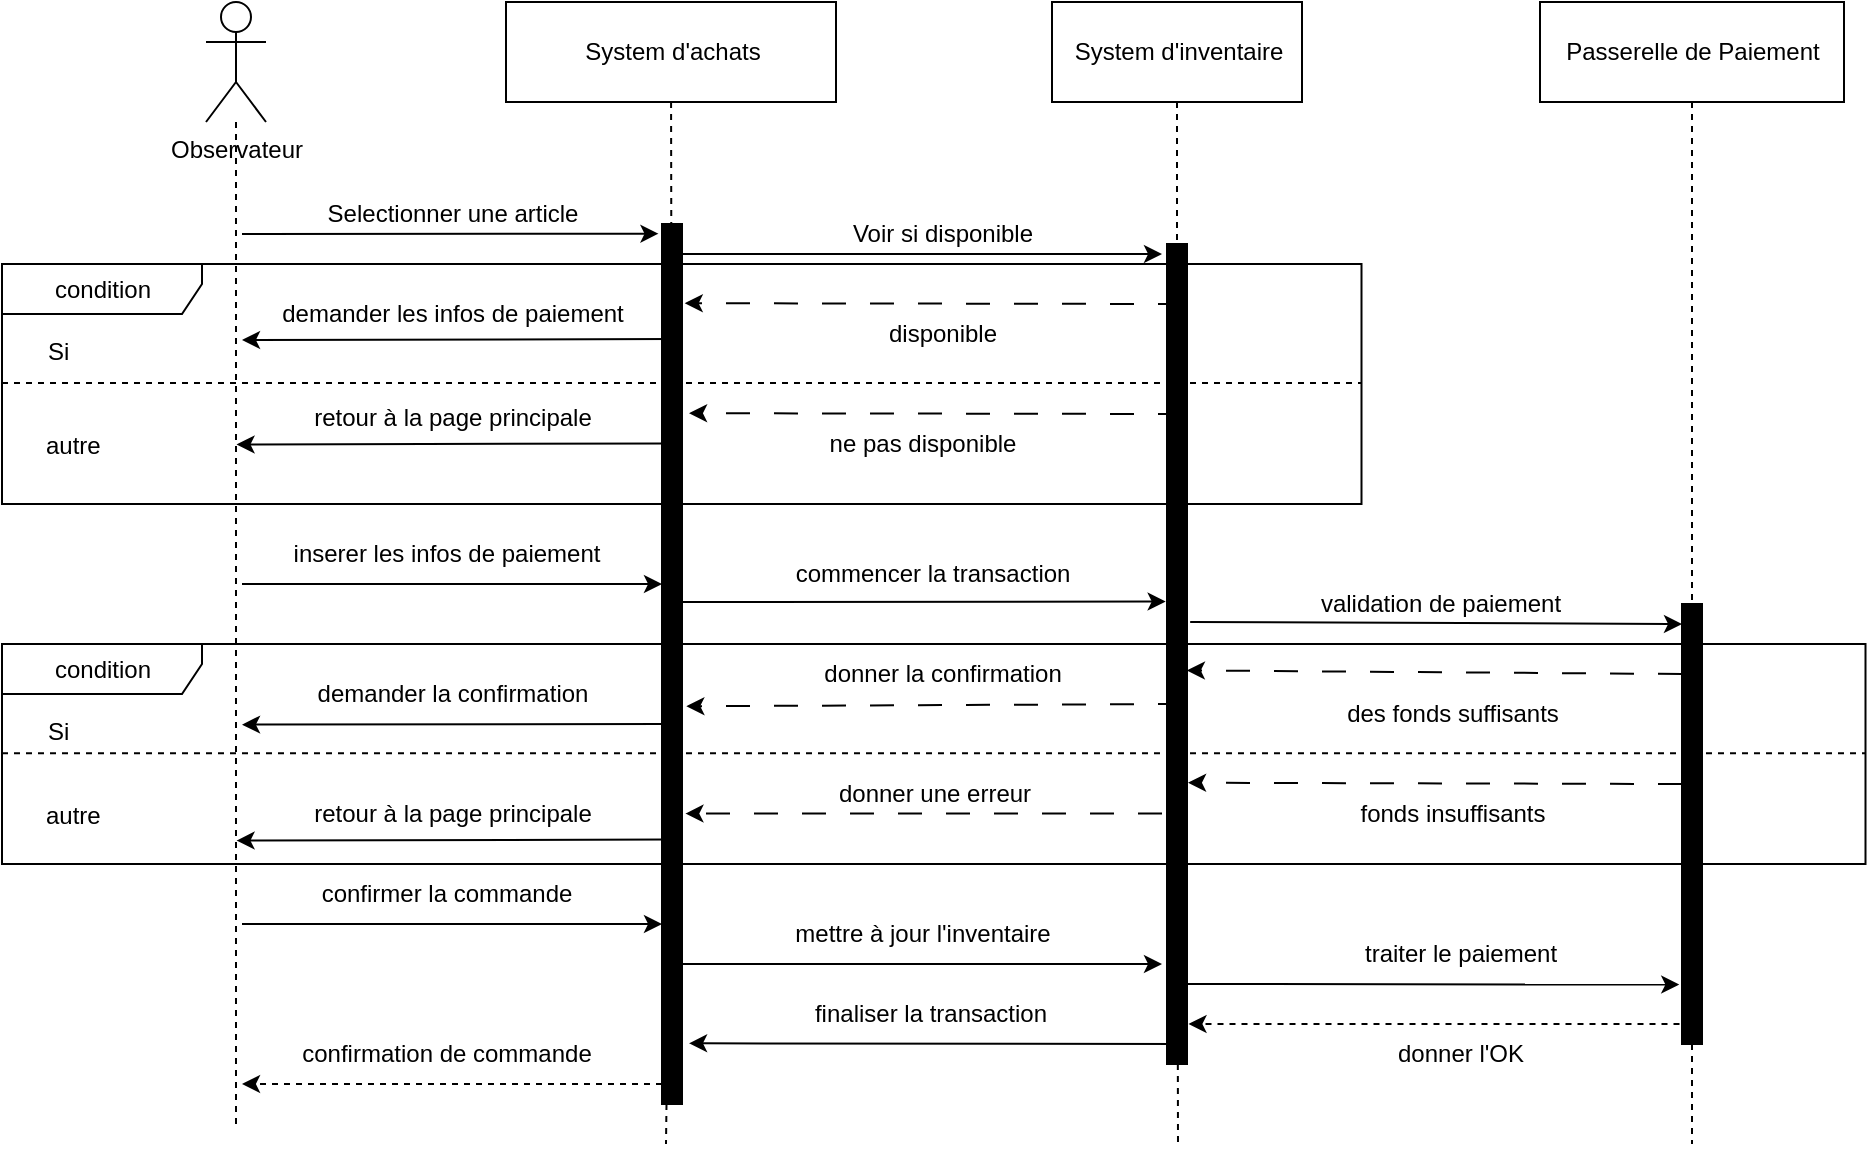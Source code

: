 <mxfile>
    <diagram id="v48XJn3UmZ6kGl3JZtfX" name="Page-1">
        <mxGraphModel dx="1973" dy="1067" grid="1" gridSize="10" guides="1" tooltips="1" connect="1" arrows="1" fold="1" page="1" pageScale="1" pageWidth="1000" pageHeight="700" math="0" shadow="0">
            <root>
                <mxCell id="0"/>
                <mxCell id="1" parent="0"/>
                <mxCell id="25" value="condition" style="shape=umlFrame;tabWidth=110;tabHeight=30;tabPosition=left;html=1;boundedLbl=1;labelInHeader=1;width=100;height=25;" vertex="1" parent="1">
                    <mxGeometry x="34" y="195" width="679.75" height="120" as="geometry"/>
                </mxCell>
                <mxCell id="26" value="Si" style="text" vertex="1" parent="25">
                    <mxGeometry width="20" height="20" relative="1" as="geometry">
                        <mxPoint x="21" y="30" as="offset"/>
                    </mxGeometry>
                </mxCell>
                <mxCell id="27" value="autre" style="line;strokeWidth=1;dashed=1;labelPosition=center;verticalLabelPosition=bottom;align=left;verticalAlign=top;spacingLeft=20;spacingTop=15;" vertex="1" parent="25">
                    <mxGeometry y="57.143" width="679.75" height="4.8" as="geometry"/>
                </mxCell>
                <mxCell id="30" value="" style="endArrow=classic;html=1;dashed=1;dashPattern=12 12;entryX=1.136;entryY=0.09;entryDx=0;entryDy=0;entryPerimeter=0;" edge="1" parent="25" target="115">
                    <mxGeometry width="50" height="50" relative="1" as="geometry">
                        <mxPoint x="590" y="20" as="sourcePoint"/>
                        <mxPoint x="334.3" y="20" as="targetPoint"/>
                    </mxGeometry>
                </mxCell>
                <mxCell id="31" value="disponible" style="text;html=1;align=center;verticalAlign=middle;resizable=0;points=[];autosize=1;strokeColor=none;fillColor=none;" vertex="1" parent="25">
                    <mxGeometry x="429.998" y="20" width="80" height="30" as="geometry"/>
                </mxCell>
                <mxCell id="34" value="" style="endArrow=classic;html=1;dashed=1;dashPattern=12 12;entryX=1.352;entryY=0.215;entryDx=0;entryDy=0;entryPerimeter=0;" edge="1" parent="25" target="115">
                    <mxGeometry width="50" height="50" relative="1" as="geometry">
                        <mxPoint x="590" y="75" as="sourcePoint"/>
                        <mxPoint x="334.3" y="75" as="targetPoint"/>
                    </mxGeometry>
                </mxCell>
                <mxCell id="35" value="ne pas disponible" style="text;html=1;align=center;verticalAlign=middle;resizable=0;points=[];autosize=1;strokeColor=none;fillColor=none;" vertex="1" parent="25">
                    <mxGeometry x="400.0" y="75" width="120" height="30" as="geometry"/>
                </mxCell>
                <mxCell id="36" value="" style="endArrow=classic;html=1;" edge="1" parent="25">
                    <mxGeometry width="50" height="50" relative="1" as="geometry">
                        <mxPoint x="335.445" y="37.5" as="sourcePoint"/>
                        <mxPoint x="120" y="38" as="targetPoint"/>
                    </mxGeometry>
                </mxCell>
                <mxCell id="37" value="demander les infos de paiement" style="text;html=1;align=center;verticalAlign=middle;resizable=0;points=[];autosize=1;strokeColor=none;fillColor=none;" vertex="1" parent="25">
                    <mxGeometry x="129.997" y="10" width="190" height="30" as="geometry"/>
                </mxCell>
                <mxCell id="66" value="" style="endArrow=classic;html=1;" edge="1" parent="25">
                    <mxGeometry width="50" height="50" relative="1" as="geometry">
                        <mxPoint x="332.715" y="89.75" as="sourcePoint"/>
                        <mxPoint x="117.27" y="90.25" as="targetPoint"/>
                    </mxGeometry>
                </mxCell>
                <mxCell id="67" value="retour à la page principale" style="text;html=1;align=center;verticalAlign=middle;resizable=0;points=[];autosize=1;strokeColor=none;fillColor=none;" vertex="1" parent="25">
                    <mxGeometry x="145.0" y="61.94" width="160" height="30" as="geometry"/>
                </mxCell>
                <mxCell id="7" style="edgeStyle=none;html=1;endArrow=none;endFill=0;dashed=1;" edge="1" parent="1" source="2">
                    <mxGeometry relative="1" as="geometry">
                        <mxPoint x="151" y="625" as="targetPoint"/>
                    </mxGeometry>
                </mxCell>
                <mxCell id="2" value="Observateur" style="shape=umlActor;verticalLabelPosition=bottom;verticalAlign=top;html=1;" vertex="1" parent="1">
                    <mxGeometry x="136" y="64" width="30" height="60" as="geometry"/>
                </mxCell>
                <mxCell id="5" value="System d'achats" style="html=1;" vertex="1" parent="1">
                    <mxGeometry x="286" y="64" width="165" height="50" as="geometry"/>
                </mxCell>
                <mxCell id="6" value="System d'inventaire" style="html=1;" vertex="1" parent="1">
                    <mxGeometry x="559" y="64" width="125" height="50" as="geometry"/>
                </mxCell>
                <mxCell id="8" style="edgeStyle=none;html=1;endArrow=none;endFill=0;dashed=1;startArrow=none;" edge="1" parent="1" source="115">
                    <mxGeometry relative="1" as="geometry">
                        <mxPoint x="366" y="635" as="targetPoint"/>
                        <mxPoint x="365.66" y="114.0" as="sourcePoint"/>
                    </mxGeometry>
                </mxCell>
                <mxCell id="9" style="edgeStyle=none;html=1;endArrow=none;endFill=0;dashed=1;startArrow=none;" edge="1" parent="1" source="121">
                    <mxGeometry relative="1" as="geometry">
                        <mxPoint x="622" y="635" as="targetPoint"/>
                        <mxPoint x="622.47" y="114.0" as="sourcePoint"/>
                        <Array as="points"/>
                    </mxGeometry>
                </mxCell>
                <mxCell id="17" value="Passerelle de Paiement" style="html=1;" vertex="1" parent="1">
                    <mxGeometry x="803" y="64" width="152" height="50" as="geometry"/>
                </mxCell>
                <mxCell id="18" style="edgeStyle=none;html=1;endArrow=none;endFill=0;dashed=1;startArrow=none;" edge="1" parent="1" source="124">
                    <mxGeometry relative="1" as="geometry">
                        <mxPoint x="879" y="635" as="targetPoint"/>
                        <mxPoint x="880.47" y="114.0" as="sourcePoint"/>
                        <Array as="points"/>
                    </mxGeometry>
                </mxCell>
                <mxCell id="19" value="" style="endArrow=classic;html=1;entryX=-0.177;entryY=0.011;entryDx=0;entryDy=0;entryPerimeter=0;" edge="1" parent="1" target="115">
                    <mxGeometry width="50" height="50" relative="1" as="geometry">
                        <mxPoint x="154" y="180" as="sourcePoint"/>
                        <mxPoint x="368" y="180" as="targetPoint"/>
                    </mxGeometry>
                </mxCell>
                <mxCell id="20" value="Selectionner une article" style="text;html=1;align=center;verticalAlign=middle;resizable=0;points=[];autosize=1;strokeColor=none;fillColor=none;" vertex="1" parent="1">
                    <mxGeometry x="184" y="155" width="150" height="30" as="geometry"/>
                </mxCell>
                <mxCell id="22" value="" style="endArrow=classic;html=1;" edge="1" parent="1">
                    <mxGeometry width="50" height="50" relative="1" as="geometry">
                        <mxPoint x="368" y="190" as="sourcePoint"/>
                        <mxPoint x="614" y="190" as="targetPoint"/>
                    </mxGeometry>
                </mxCell>
                <mxCell id="23" value="Voir si disponible" style="text;html=1;align=center;verticalAlign=middle;resizable=0;points=[];autosize=1;strokeColor=none;fillColor=none;" vertex="1" parent="1">
                    <mxGeometry x="449" y="165" width="110" height="30" as="geometry"/>
                </mxCell>
                <mxCell id="38" value="" style="endArrow=classic;html=1;" edge="1" parent="1">
                    <mxGeometry width="50" height="50" relative="1" as="geometry">
                        <mxPoint x="154" y="355" as="sourcePoint"/>
                        <mxPoint x="364" y="355" as="targetPoint"/>
                    </mxGeometry>
                </mxCell>
                <mxCell id="39" value="inserer les infos de paiement" style="text;html=1;align=center;verticalAlign=middle;resizable=0;points=[];autosize=1;strokeColor=none;fillColor=none;" vertex="1" parent="1">
                    <mxGeometry x="166" y="325" width="180" height="30" as="geometry"/>
                </mxCell>
                <mxCell id="40" value="" style="endArrow=classic;html=1;entryX=-0.066;entryY=0.436;entryDx=0;entryDy=0;entryPerimeter=0;" edge="1" parent="1" target="121">
                    <mxGeometry width="50" height="50" relative="1" as="geometry">
                        <mxPoint x="374" y="364" as="sourcePoint"/>
                        <mxPoint x="614" y="365" as="targetPoint"/>
                    </mxGeometry>
                </mxCell>
                <mxCell id="41" value="commencer la transaction" style="text;html=1;align=center;verticalAlign=middle;resizable=0;points=[];autosize=1;strokeColor=none;fillColor=none;" vertex="1" parent="1">
                    <mxGeometry x="419" y="335" width="160" height="30" as="geometry"/>
                </mxCell>
                <mxCell id="42" value="" style="endArrow=classic;html=1;exitX=1.158;exitY=0.461;exitDx=0;exitDy=0;exitPerimeter=0;" edge="1" parent="1" source="121">
                    <mxGeometry width="50" height="50" relative="1" as="geometry">
                        <mxPoint x="634" y="375" as="sourcePoint"/>
                        <mxPoint x="874" y="375" as="targetPoint"/>
                    </mxGeometry>
                </mxCell>
                <mxCell id="43" value="validation de paiement" style="text;html=1;align=center;verticalAlign=middle;resizable=0;points=[];autosize=1;strokeColor=none;fillColor=none;" vertex="1" parent="1">
                    <mxGeometry x="683" y="350" width="140" height="30" as="geometry"/>
                </mxCell>
                <mxCell id="44" value="condition" style="shape=umlFrame;tabWidth=110;tabHeight=30;tabPosition=left;html=1;boundedLbl=1;labelInHeader=1;width=100;height=25;" vertex="1" parent="1">
                    <mxGeometry x="34" y="385" width="931.75" height="110" as="geometry"/>
                </mxCell>
                <mxCell id="45" value="Si" style="text" vertex="1" parent="44">
                    <mxGeometry width="20" height="20" relative="1" as="geometry">
                        <mxPoint x="21" y="30" as="offset"/>
                    </mxGeometry>
                </mxCell>
                <mxCell id="46" value="autre" style="line;strokeWidth=1;dashed=1;labelPosition=center;verticalLabelPosition=bottom;align=left;verticalAlign=top;spacingLeft=20;spacingTop=15;" vertex="1" parent="44">
                    <mxGeometry y="52.381" width="931.75" height="4.4" as="geometry"/>
                </mxCell>
                <mxCell id="47" value="" style="endArrow=classic;html=1;dashed=1;dashPattern=12 12;entryX=0.993;entryY=0.52;entryDx=0;entryDy=0;entryPerimeter=0;" edge="1" parent="44" target="121">
                    <mxGeometry width="50" height="50" relative="1" as="geometry">
                        <mxPoint x="840" y="15" as="sourcePoint"/>
                        <mxPoint x="590" y="14.67" as="targetPoint"/>
                    </mxGeometry>
                </mxCell>
                <mxCell id="48" value="des fonds suffisants" style="text;html=1;align=center;verticalAlign=middle;resizable=0;points=[];autosize=1;strokeColor=none;fillColor=none;" vertex="1" parent="44">
                    <mxGeometry x="660.004" y="19.997" width="130" height="30" as="geometry"/>
                </mxCell>
                <mxCell id="49" value="" style="endArrow=classic;html=1;dashed=1;dashPattern=12 12;entryX=1.052;entryY=0.657;entryDx=0;entryDy=0;entryPerimeter=0;" edge="1" parent="44" target="121">
                    <mxGeometry width="50" height="50" relative="1" as="geometry">
                        <mxPoint x="840" y="70" as="sourcePoint"/>
                        <mxPoint x="590" y="70" as="targetPoint"/>
                    </mxGeometry>
                </mxCell>
                <mxCell id="50" value="fonds insuffisants" style="text;html=1;align=center;verticalAlign=middle;resizable=0;points=[];autosize=1;strokeColor=none;fillColor=none;" vertex="1" parent="44">
                    <mxGeometry x="664.999" y="70" width="120" height="30" as="geometry"/>
                </mxCell>
                <mxCell id="51" value="" style="endArrow=classic;html=1;dashed=1;dashPattern=12 12;entryX=1.217;entryY=0.548;entryDx=0;entryDy=0;entryPerimeter=0;" edge="1" parent="44" target="115">
                    <mxGeometry width="50" height="50" relative="1" as="geometry">
                        <mxPoint x="590" y="30" as="sourcePoint"/>
                        <mxPoint x="333.22" y="30.32" as="targetPoint"/>
                    </mxGeometry>
                </mxCell>
                <mxCell id="52" value="donner la confirmation" style="text;html=1;align=center;verticalAlign=middle;resizable=0;points=[];autosize=1;strokeColor=none;fillColor=none;" vertex="1" parent="44">
                    <mxGeometry x="400.0" y="-0.003" width="140" height="30" as="geometry"/>
                </mxCell>
                <mxCell id="93" value="demander la confirmation" style="text;html=1;align=center;verticalAlign=middle;resizable=0;points=[];autosize=1;strokeColor=none;fillColor=none;" vertex="1" parent="44">
                    <mxGeometry x="145.0" y="9.997" width="160" height="30" as="geometry"/>
                </mxCell>
                <mxCell id="94" value="" style="endArrow=classic;html=1;" edge="1" parent="44">
                    <mxGeometry width="50" height="50" relative="1" as="geometry">
                        <mxPoint x="330" y="40" as="sourcePoint"/>
                        <mxPoint x="120.0" y="40.32" as="targetPoint"/>
                    </mxGeometry>
                </mxCell>
                <mxCell id="99" value="" style="endArrow=classic;html=1;dashed=1;dashPattern=12 12;entryX=1.172;entryY=0.67;entryDx=0;entryDy=0;entryPerimeter=0;" edge="1" parent="44" target="115">
                    <mxGeometry width="50" height="50" relative="1" as="geometry">
                        <mxPoint x="580" y="84.77" as="sourcePoint"/>
                        <mxPoint x="330" y="84.77" as="targetPoint"/>
                    </mxGeometry>
                </mxCell>
                <mxCell id="112" value="donner une erreur" style="text;html=1;align=center;verticalAlign=middle;resizable=0;points=[];autosize=1;strokeColor=none;fillColor=none;" vertex="1" parent="44">
                    <mxGeometry x="405.879" y="60" width="120" height="30" as="geometry"/>
                </mxCell>
                <mxCell id="113" value="" style="endArrow=classic;html=1;" edge="1" parent="44">
                    <mxGeometry width="50" height="50" relative="1" as="geometry">
                        <mxPoint x="332.725" y="97.81" as="sourcePoint"/>
                        <mxPoint x="117.28" y="98.31" as="targetPoint"/>
                    </mxGeometry>
                </mxCell>
                <mxCell id="114" value="retour à la page principale" style="text;html=1;align=center;verticalAlign=middle;resizable=0;points=[];autosize=1;strokeColor=none;fillColor=none;" vertex="1" parent="44">
                    <mxGeometry x="145.01" y="70" width="160" height="30" as="geometry"/>
                </mxCell>
                <mxCell id="84" value="" style="endArrow=classic;html=1;" edge="1" parent="1">
                    <mxGeometry width="50" height="50" relative="1" as="geometry">
                        <mxPoint x="154" y="525" as="sourcePoint"/>
                        <mxPoint x="364" y="525" as="targetPoint"/>
                    </mxGeometry>
                </mxCell>
                <mxCell id="85" value="confirmer la commande" style="text;html=1;align=center;verticalAlign=middle;resizable=0;points=[];autosize=1;strokeColor=none;fillColor=none;" vertex="1" parent="1">
                    <mxGeometry x="181" y="495" width="150" height="30" as="geometry"/>
                </mxCell>
                <mxCell id="86" value="" style="endArrow=classic;html=1;" edge="1" parent="1">
                    <mxGeometry width="50" height="50" relative="1" as="geometry">
                        <mxPoint x="369" y="545" as="sourcePoint"/>
                        <mxPoint x="614" y="545" as="targetPoint"/>
                    </mxGeometry>
                </mxCell>
                <mxCell id="87" value="mettre à jour l'inventaire" style="text;html=1;align=center;verticalAlign=middle;resizable=0;points=[];autosize=1;strokeColor=none;fillColor=none;" vertex="1" parent="1">
                    <mxGeometry x="419" y="515" width="150" height="30" as="geometry"/>
                </mxCell>
                <mxCell id="88" value="" style="endArrow=classic;html=1;entryX=1.352;entryY=0.931;entryDx=0;entryDy=0;entryPerimeter=0;" edge="1" parent="1" target="115">
                    <mxGeometry width="50" height="50" relative="1" as="geometry">
                        <mxPoint x="624" y="585" as="sourcePoint"/>
                        <mxPoint x="364" y="585" as="targetPoint"/>
                    </mxGeometry>
                </mxCell>
                <mxCell id="89" value="finaliser la transaction" style="text;html=1;align=center;verticalAlign=middle;resizable=0;points=[];autosize=1;strokeColor=none;fillColor=none;" vertex="1" parent="1">
                    <mxGeometry x="428" y="555" width="140" height="30" as="geometry"/>
                </mxCell>
                <mxCell id="91" value="" style="endArrow=classic;html=1;dashed=1;" edge="1" parent="1">
                    <mxGeometry width="50" height="50" relative="1" as="geometry">
                        <mxPoint x="364" y="605" as="sourcePoint"/>
                        <mxPoint x="154" y="605" as="targetPoint"/>
                    </mxGeometry>
                </mxCell>
                <mxCell id="92" value="confirmation de commande" style="text;html=1;align=center;verticalAlign=middle;resizable=0;points=[];autosize=1;strokeColor=none;fillColor=none;" vertex="1" parent="1">
                    <mxGeometry x="171" y="575" width="170" height="30" as="geometry"/>
                </mxCell>
                <mxCell id="95" value="" style="endArrow=classic;html=1;entryX=-0.137;entryY=0.865;entryDx=0;entryDy=0;entryPerimeter=0;" edge="1" parent="1" target="124">
                    <mxGeometry width="50" height="50" relative="1" as="geometry">
                        <mxPoint x="625.5" y="555" as="sourcePoint"/>
                        <mxPoint x="880.5" y="555" as="targetPoint"/>
                    </mxGeometry>
                </mxCell>
                <mxCell id="96" value="traiter le paiement" style="text;html=1;align=center;verticalAlign=middle;resizable=0;points=[];autosize=1;strokeColor=none;fillColor=none;" vertex="1" parent="1">
                    <mxGeometry x="703" y="525" width="120" height="30" as="geometry"/>
                </mxCell>
                <mxCell id="97" value="" style="endArrow=classic;html=1;dashed=1;" edge="1" parent="1">
                    <mxGeometry width="50" height="50" relative="1" as="geometry">
                        <mxPoint x="878.75" y="575" as="sourcePoint"/>
                        <mxPoint x="627.25" y="575" as="targetPoint"/>
                    </mxGeometry>
                </mxCell>
                <mxCell id="98" value="donner l'OK" style="text;html=1;align=center;verticalAlign=middle;resizable=0;points=[];autosize=1;strokeColor=none;fillColor=none;" vertex="1" parent="1">
                    <mxGeometry x="718" y="575" width="90" height="30" as="geometry"/>
                </mxCell>
                <mxCell id="116" value="" style="edgeStyle=none;html=1;endArrow=none;endFill=0;dashed=1;" edge="1" parent="1" source="5" target="115">
                    <mxGeometry relative="1" as="geometry">
                        <mxPoint x="366" y="656" as="targetPoint"/>
                        <mxPoint x="368.39" y="114" as="sourcePoint"/>
                    </mxGeometry>
                </mxCell>
                <mxCell id="115" value="" style="fontStyle=0;labelPosition=right;verticalLabelPosition=middle;align=left;verticalAlign=middle;spacingLeft=2;html=1;points=[[0,0.5],[1,0.5]];fillColor=strokeColor;" vertex="1" parent="1">
                    <mxGeometry x="364" y="175" width="10" height="440" as="geometry"/>
                </mxCell>
                <mxCell id="122" value="" style="edgeStyle=none;html=1;endArrow=none;endFill=0;dashed=1;" edge="1" parent="1" source="6" target="121">
                    <mxGeometry relative="1" as="geometry">
                        <mxPoint x="622.47" y="656" as="targetPoint"/>
                        <mxPoint x="621.543" y="114.0" as="sourcePoint"/>
                        <Array as="points"/>
                    </mxGeometry>
                </mxCell>
                <mxCell id="121" value="" style="fontStyle=0;labelPosition=right;verticalLabelPosition=middle;align=left;verticalAlign=middle;spacingLeft=2;html=1;points=[[0,0.5],[1,0.5]];fillColor=strokeColor;" vertex="1" parent="1">
                    <mxGeometry x="616.5" y="185" width="10" height="410" as="geometry"/>
                </mxCell>
                <mxCell id="127" value="" style="edgeStyle=none;html=1;endArrow=none;endFill=0;dashed=1;" edge="1" parent="1" source="17" target="124">
                    <mxGeometry relative="1" as="geometry">
                        <mxPoint x="880.47" y="656" as="targetPoint"/>
                        <mxPoint x="883.844" y="114.0" as="sourcePoint"/>
                        <Array as="points"/>
                    </mxGeometry>
                </mxCell>
                <mxCell id="124" value="" style="fontStyle=0;labelPosition=right;verticalLabelPosition=middle;align=left;verticalAlign=middle;spacingLeft=2;html=1;points=[[0,0.5],[1,0.5]];fillColor=strokeColor;" vertex="1" parent="1">
                    <mxGeometry x="874" y="365" width="10" height="220" as="geometry"/>
                </mxCell>
            </root>
        </mxGraphModel>
    </diagram>
</mxfile>